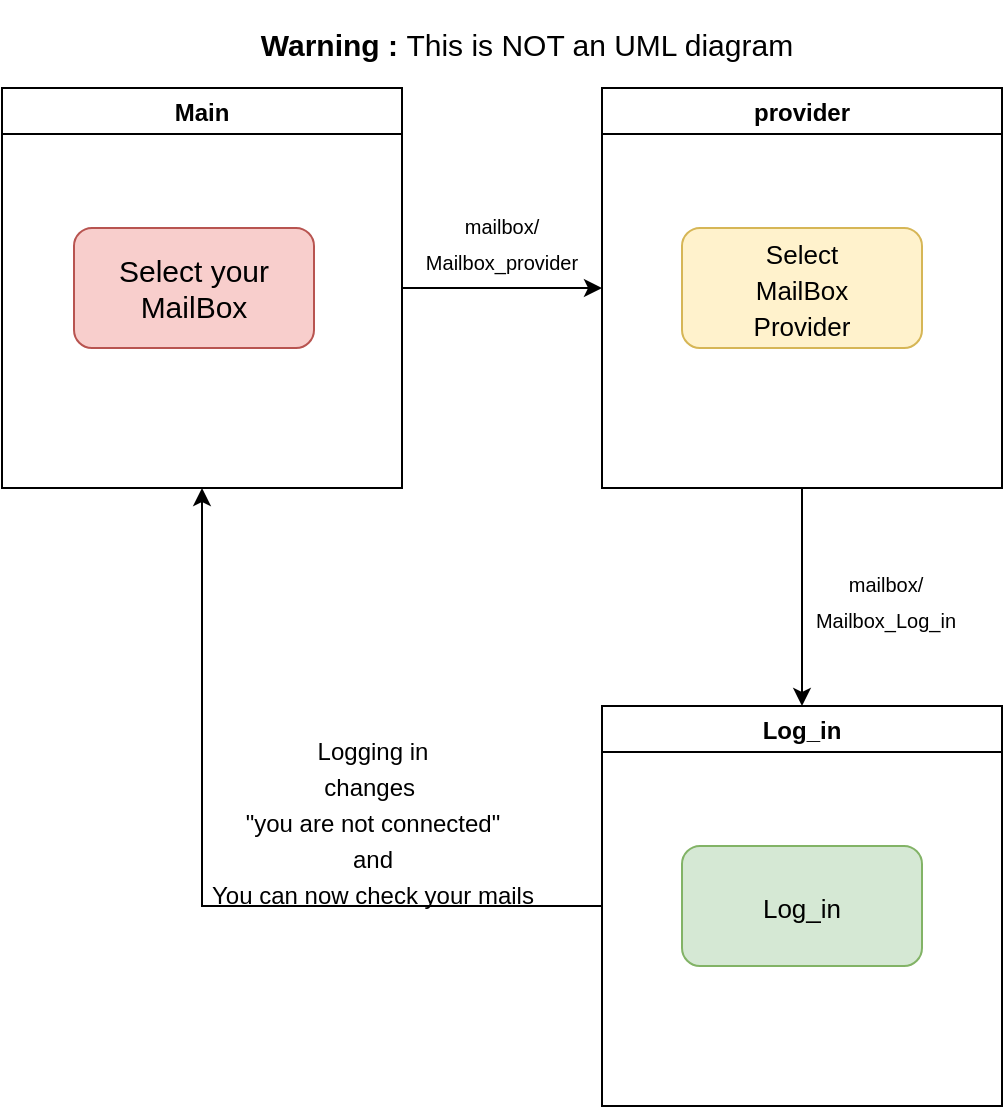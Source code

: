 <mxfile version="13.10.0" type="device"><diagram id="8n_RvWB1EutLls5RRTnQ" name="Page-1"><mxGraphModel dx="918" dy="291" grid="0" gridSize="10" guides="1" tooltips="1" connect="1" arrows="1" fold="1" page="0" pageScale="1" pageWidth="850" pageHeight="1100" math="0" shadow="0"><root><mxCell id="0"/><mxCell id="1" parent="0"/><mxCell id="vTjk9C0AsNEUX5Vi8mi4-6" style="edgeStyle=orthogonalEdgeStyle;rounded=0;orthogonalLoop=1;jettySize=auto;html=1;exitX=1;exitY=0.5;exitDx=0;exitDy=0;entryX=0;entryY=0.5;entryDx=0;entryDy=0;fontSize=15;" edge="1" parent="1" source="vTjk9C0AsNEUX5Vi8mi4-2" target="vTjk9C0AsNEUX5Vi8mi4-5"><mxGeometry relative="1" as="geometry"/></mxCell><mxCell id="vTjk9C0AsNEUX5Vi8mi4-2" value="Main" style="swimlane;" vertex="1" parent="1"><mxGeometry x="230" y="523" width="200" height="200" as="geometry"/></mxCell><mxCell id="vTjk9C0AsNEUX5Vi8mi4-14" value="Select your&lt;br&gt;MailBox" style="rounded=1;whiteSpace=wrap;html=1;fontSize=15;fillColor=#f8cecc;strokeColor=#b85450;" vertex="1" parent="vTjk9C0AsNEUX5Vi8mi4-2"><mxGeometry x="36" y="70" width="120" height="60" as="geometry"/></mxCell><mxCell id="vTjk9C0AsNEUX5Vi8mi4-3" value="Warning : &lt;span style=&quot;font-weight: normal&quot;&gt;This is NOT an UML diagram&lt;/span&gt;" style="text;html=1;strokeColor=none;fillColor=none;align=center;verticalAlign=middle;whiteSpace=wrap;rounded=0;fontSize=15;fontStyle=1" vertex="1" parent="1"><mxGeometry x="295" y="479" width="395" height="44" as="geometry"/></mxCell><mxCell id="vTjk9C0AsNEUX5Vi8mi4-12" style="edgeStyle=orthogonalEdgeStyle;rounded=0;orthogonalLoop=1;jettySize=auto;html=1;exitX=0;exitY=0.5;exitDx=0;exitDy=0;entryX=0.5;entryY=1;entryDx=0;entryDy=0;fontSize=15;" edge="1" parent="1" source="vTjk9C0AsNEUX5Vi8mi4-4" target="vTjk9C0AsNEUX5Vi8mi4-2"><mxGeometry relative="1" as="geometry"/></mxCell><mxCell id="vTjk9C0AsNEUX5Vi8mi4-4" value="Log_in" style="swimlane;" vertex="1" parent="1"><mxGeometry x="530" y="832" width="200" height="200" as="geometry"/></mxCell><mxCell id="vTjk9C0AsNEUX5Vi8mi4-11" value="&lt;span style=&quot;font-size: 13px&quot;&gt;Log_in&lt;/span&gt;" style="rounded=1;whiteSpace=wrap;html=1;fontSize=15;fillColor=#d5e8d4;strokeColor=#82b366;" vertex="1" parent="vTjk9C0AsNEUX5Vi8mi4-4"><mxGeometry x="40" y="70" width="120" height="60" as="geometry"/></mxCell><mxCell id="vTjk9C0AsNEUX5Vi8mi4-7" style="edgeStyle=orthogonalEdgeStyle;rounded=0;orthogonalLoop=1;jettySize=auto;html=1;exitX=0.5;exitY=1;exitDx=0;exitDy=0;fontSize=15;" edge="1" parent="1" source="vTjk9C0AsNEUX5Vi8mi4-5" target="vTjk9C0AsNEUX5Vi8mi4-4"><mxGeometry relative="1" as="geometry"/></mxCell><mxCell id="vTjk9C0AsNEUX5Vi8mi4-5" value="provider" style="swimlane;startSize=23;" vertex="1" parent="1"><mxGeometry x="530" y="523" width="200" height="200" as="geometry"/></mxCell><mxCell id="vTjk9C0AsNEUX5Vi8mi4-10" value="&lt;font style=&quot;font-size: 13px&quot;&gt;Select&lt;br&gt;MailBox&lt;br&gt;Provider&lt;/font&gt;" style="rounded=1;whiteSpace=wrap;html=1;fontSize=15;fillColor=#fff2cc;strokeColor=#d6b656;" vertex="1" parent="vTjk9C0AsNEUX5Vi8mi4-5"><mxGeometry x="40" y="70" width="120" height="60" as="geometry"/></mxCell><mxCell id="vTjk9C0AsNEUX5Vi8mi4-8" value="&lt;font style=&quot;font-size: 10px&quot;&gt;mailbox/&lt;br&gt;Mailbox_provider&lt;br&gt;&lt;/font&gt;" style="text;html=1;strokeColor=none;fillColor=none;align=center;verticalAlign=middle;whiteSpace=wrap;rounded=0;fontSize=15;" vertex="1" parent="1"><mxGeometry x="442" y="581" width="76" height="36" as="geometry"/></mxCell><mxCell id="vTjk9C0AsNEUX5Vi8mi4-9" value="&lt;font style=&quot;font-size: 10px&quot;&gt;mailbox/&lt;br&gt;Mailbox_Log_in&lt;br&gt;&lt;/font&gt;" style="text;html=1;strokeColor=none;fillColor=none;align=center;verticalAlign=middle;whiteSpace=wrap;rounded=0;fontSize=15;" vertex="1" parent="1"><mxGeometry x="634" y="760" width="76" height="36" as="geometry"/></mxCell><mxCell id="vTjk9C0AsNEUX5Vi8mi4-13" value="&lt;font style=&quot;font-size: 12px&quot;&gt;Logging in&lt;br&gt;changes&amp;nbsp;&lt;br&gt;&quot;you are not connected&quot;&lt;br&gt;and&lt;br&gt;You can now check your mails&lt;br&gt;&lt;/font&gt;" style="text;html=1;strokeColor=none;fillColor=none;align=center;verticalAlign=middle;whiteSpace=wrap;rounded=0;fontSize=15;" vertex="1" parent="1"><mxGeometry x="331" y="848" width="169" height="81" as="geometry"/></mxCell></root></mxGraphModel></diagram></mxfile>